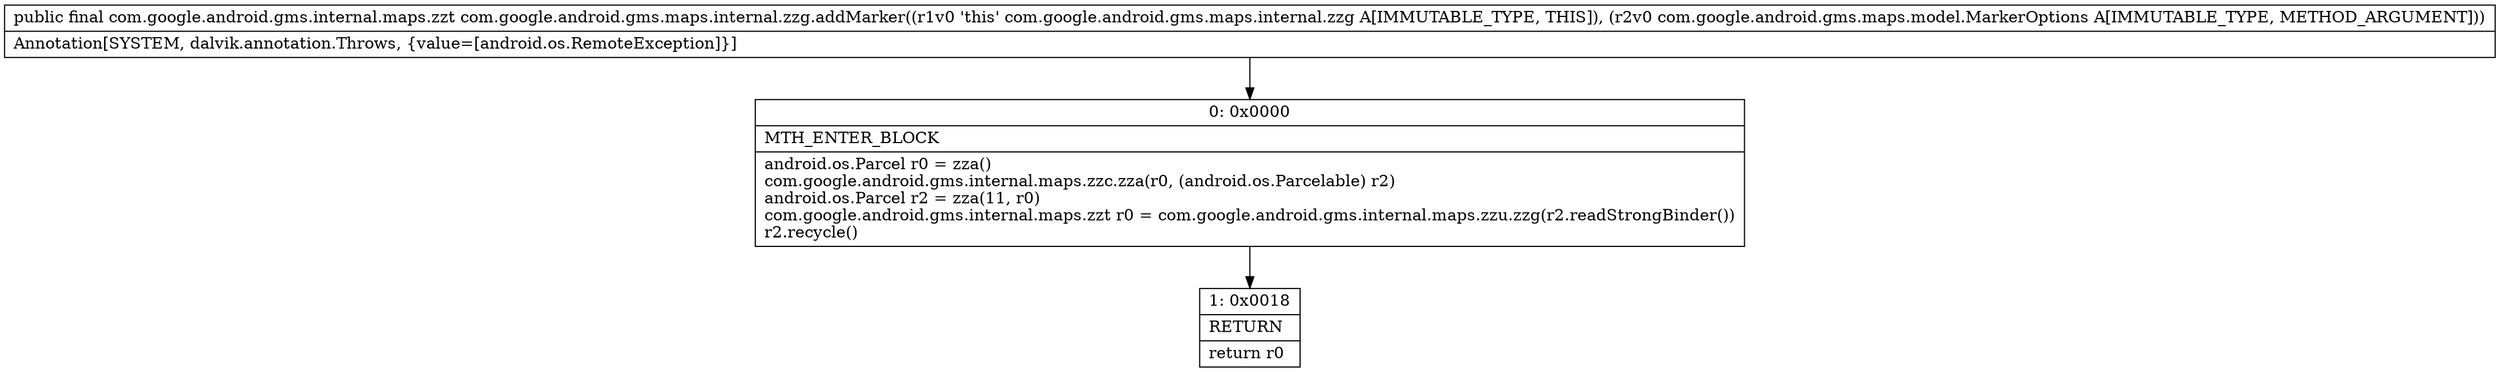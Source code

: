 digraph "CFG forcom.google.android.gms.maps.internal.zzg.addMarker(Lcom\/google\/android\/gms\/maps\/model\/MarkerOptions;)Lcom\/google\/android\/gms\/internal\/maps\/zzt;" {
Node_0 [shape=record,label="{0\:\ 0x0000|MTH_ENTER_BLOCK\l|android.os.Parcel r0 = zza()\lcom.google.android.gms.internal.maps.zzc.zza(r0, (android.os.Parcelable) r2)\landroid.os.Parcel r2 = zza(11, r0)\lcom.google.android.gms.internal.maps.zzt r0 = com.google.android.gms.internal.maps.zzu.zzg(r2.readStrongBinder())\lr2.recycle()\l}"];
Node_1 [shape=record,label="{1\:\ 0x0018|RETURN\l|return r0\l}"];
MethodNode[shape=record,label="{public final com.google.android.gms.internal.maps.zzt com.google.android.gms.maps.internal.zzg.addMarker((r1v0 'this' com.google.android.gms.maps.internal.zzg A[IMMUTABLE_TYPE, THIS]), (r2v0 com.google.android.gms.maps.model.MarkerOptions A[IMMUTABLE_TYPE, METHOD_ARGUMENT]))  | Annotation[SYSTEM, dalvik.annotation.Throws, \{value=[android.os.RemoteException]\}]\l}"];
MethodNode -> Node_0;
Node_0 -> Node_1;
}

